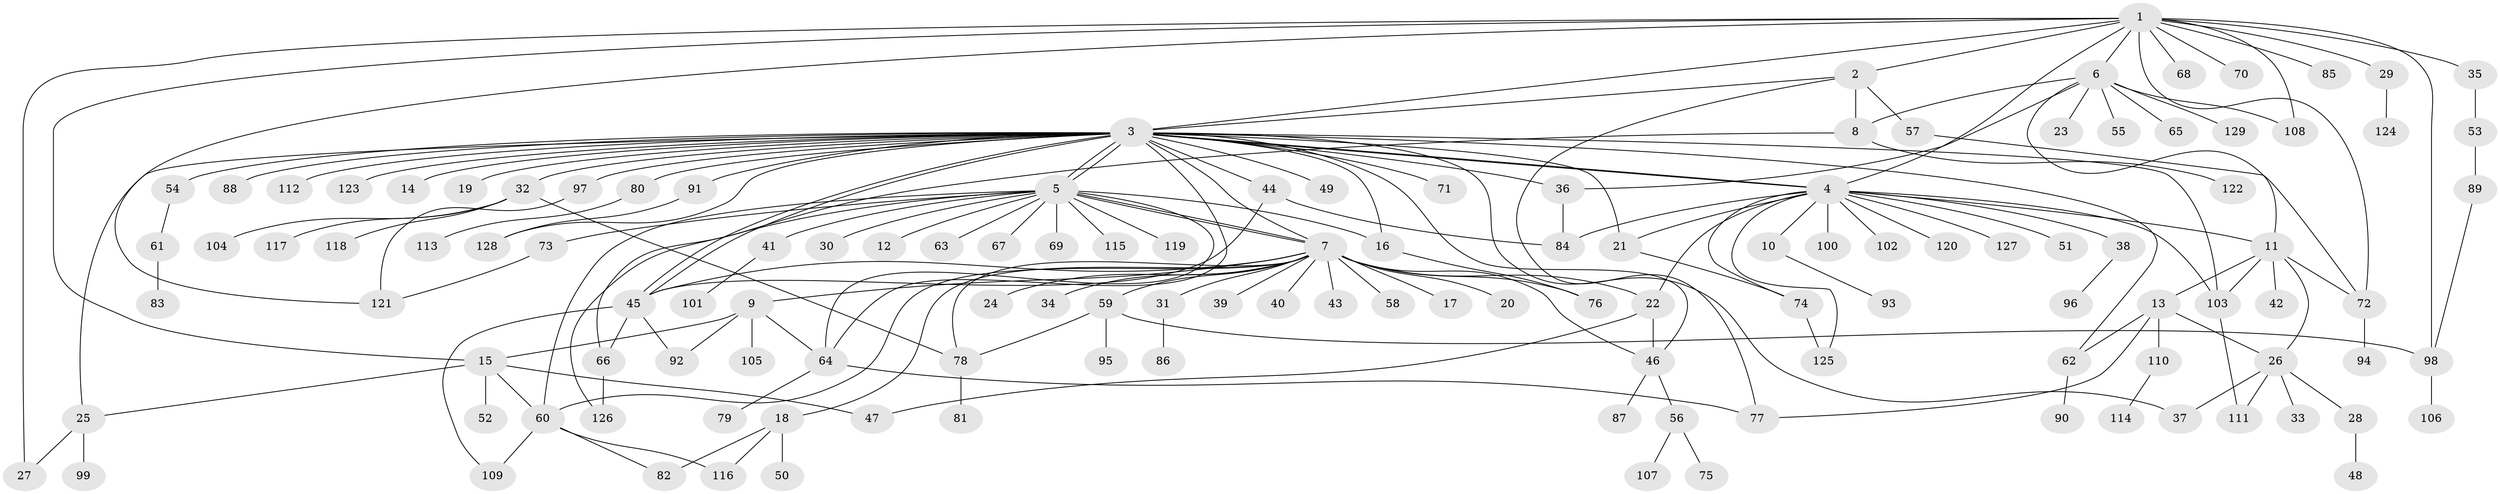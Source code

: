 // coarse degree distribution, {4: 0.038461538461538464, 1: 0.5961538461538461, 14: 0.019230769230769232, 2: 0.038461538461538464, 10: 0.019230769230769232, 3: 0.07692307692307693, 5: 0.057692307692307696, 6: 0.057692307692307696, 12: 0.019230769230769232, 7: 0.019230769230769232, 8: 0.019230769230769232, 11: 0.019230769230769232, 22: 0.019230769230769232}
// Generated by graph-tools (version 1.1) at 2025/36/03/04/25 23:36:50]
// undirected, 129 vertices, 182 edges
graph export_dot {
  node [color=gray90,style=filled];
  1;
  2;
  3;
  4;
  5;
  6;
  7;
  8;
  9;
  10;
  11;
  12;
  13;
  14;
  15;
  16;
  17;
  18;
  19;
  20;
  21;
  22;
  23;
  24;
  25;
  26;
  27;
  28;
  29;
  30;
  31;
  32;
  33;
  34;
  35;
  36;
  37;
  38;
  39;
  40;
  41;
  42;
  43;
  44;
  45;
  46;
  47;
  48;
  49;
  50;
  51;
  52;
  53;
  54;
  55;
  56;
  57;
  58;
  59;
  60;
  61;
  62;
  63;
  64;
  65;
  66;
  67;
  68;
  69;
  70;
  71;
  72;
  73;
  74;
  75;
  76;
  77;
  78;
  79;
  80;
  81;
  82;
  83;
  84;
  85;
  86;
  87;
  88;
  89;
  90;
  91;
  92;
  93;
  94;
  95;
  96;
  97;
  98;
  99;
  100;
  101;
  102;
  103;
  104;
  105;
  106;
  107;
  108;
  109;
  110;
  111;
  112;
  113;
  114;
  115;
  116;
  117;
  118;
  119;
  120;
  121;
  122;
  123;
  124;
  125;
  126;
  127;
  128;
  129;
  1 -- 2;
  1 -- 3;
  1 -- 4;
  1 -- 6;
  1 -- 15;
  1 -- 27;
  1 -- 29;
  1 -- 35;
  1 -- 68;
  1 -- 70;
  1 -- 72;
  1 -- 85;
  1 -- 98;
  1 -- 108;
  1 -- 121;
  2 -- 3;
  2 -- 8;
  2 -- 57;
  2 -- 77;
  3 -- 4;
  3 -- 4;
  3 -- 5;
  3 -- 5;
  3 -- 7;
  3 -- 14;
  3 -- 16;
  3 -- 19;
  3 -- 21;
  3 -- 25;
  3 -- 32;
  3 -- 36;
  3 -- 37;
  3 -- 44;
  3 -- 45;
  3 -- 45;
  3 -- 46;
  3 -- 49;
  3 -- 54;
  3 -- 62;
  3 -- 64;
  3 -- 71;
  3 -- 80;
  3 -- 88;
  3 -- 91;
  3 -- 97;
  3 -- 103;
  3 -- 112;
  3 -- 123;
  3 -- 128;
  4 -- 10;
  4 -- 11;
  4 -- 21;
  4 -- 22;
  4 -- 38;
  4 -- 51;
  4 -- 74;
  4 -- 84;
  4 -- 100;
  4 -- 102;
  4 -- 103;
  4 -- 120;
  4 -- 125;
  4 -- 127;
  5 -- 7;
  5 -- 7;
  5 -- 12;
  5 -- 16;
  5 -- 30;
  5 -- 41;
  5 -- 60;
  5 -- 63;
  5 -- 64;
  5 -- 67;
  5 -- 69;
  5 -- 73;
  5 -- 115;
  5 -- 119;
  5 -- 126;
  6 -- 8;
  6 -- 11;
  6 -- 23;
  6 -- 36;
  6 -- 55;
  6 -- 65;
  6 -- 108;
  6 -- 129;
  7 -- 9;
  7 -- 17;
  7 -- 18;
  7 -- 20;
  7 -- 22;
  7 -- 24;
  7 -- 31;
  7 -- 34;
  7 -- 39;
  7 -- 40;
  7 -- 43;
  7 -- 45;
  7 -- 46;
  7 -- 58;
  7 -- 59;
  7 -- 60;
  7 -- 76;
  7 -- 78;
  8 -- 66;
  8 -- 122;
  9 -- 15;
  9 -- 64;
  9 -- 92;
  9 -- 105;
  10 -- 93;
  11 -- 13;
  11 -- 26;
  11 -- 42;
  11 -- 72;
  11 -- 103;
  13 -- 26;
  13 -- 62;
  13 -- 77;
  13 -- 110;
  15 -- 25;
  15 -- 47;
  15 -- 52;
  15 -- 60;
  16 -- 76;
  18 -- 50;
  18 -- 82;
  18 -- 116;
  21 -- 74;
  22 -- 46;
  22 -- 47;
  25 -- 27;
  25 -- 99;
  26 -- 28;
  26 -- 33;
  26 -- 37;
  26 -- 111;
  28 -- 48;
  29 -- 124;
  31 -- 86;
  32 -- 78;
  32 -- 104;
  32 -- 117;
  32 -- 118;
  35 -- 53;
  36 -- 84;
  38 -- 96;
  41 -- 101;
  44 -- 45;
  44 -- 84;
  45 -- 66;
  45 -- 92;
  45 -- 109;
  46 -- 56;
  46 -- 87;
  53 -- 89;
  54 -- 61;
  56 -- 75;
  56 -- 107;
  57 -- 72;
  59 -- 78;
  59 -- 95;
  59 -- 98;
  60 -- 82;
  60 -- 109;
  60 -- 116;
  61 -- 83;
  62 -- 90;
  64 -- 77;
  64 -- 79;
  66 -- 126;
  72 -- 94;
  73 -- 121;
  74 -- 125;
  78 -- 81;
  80 -- 113;
  89 -- 98;
  91 -- 128;
  97 -- 121;
  98 -- 106;
  103 -- 111;
  110 -- 114;
}
